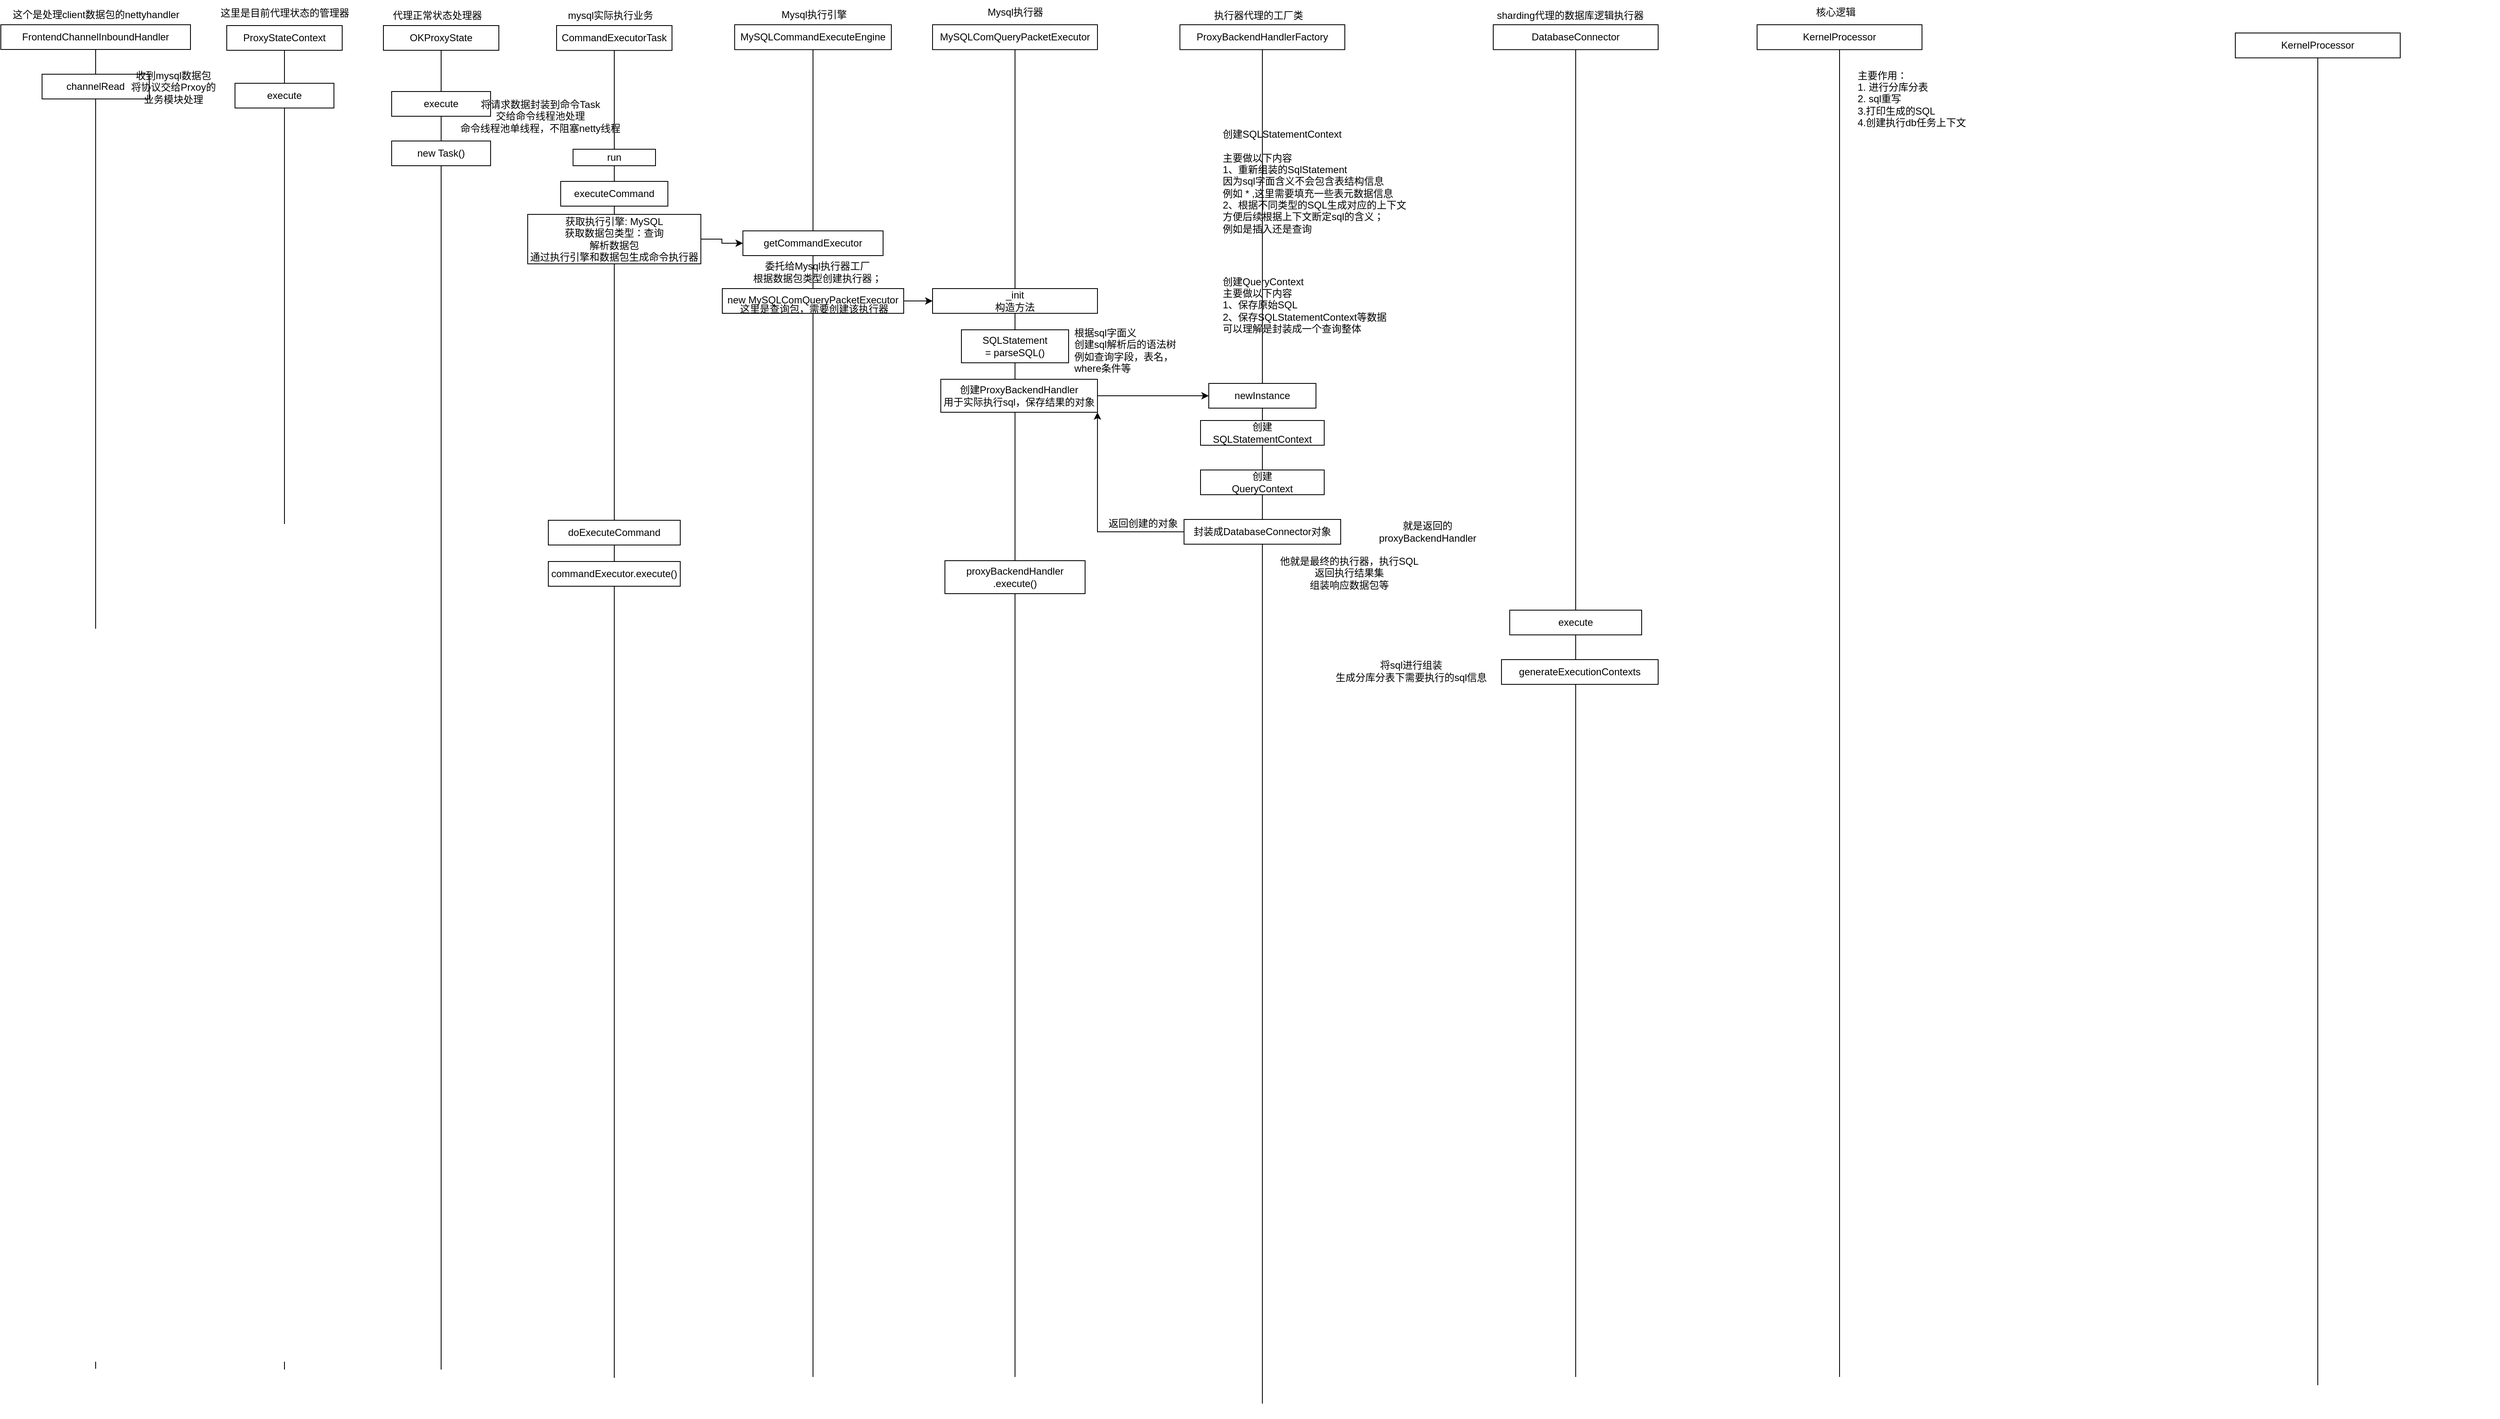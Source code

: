 <mxfile version="21.3.3" type="github">
  <diagram name="第 1 页" id="eEeRUdgtlv-osGGo4KyX">
    <mxGraphModel dx="934" dy="607" grid="1" gridSize="10" guides="1" tooltips="1" connect="1" arrows="1" fold="1" page="1" pageScale="1" pageWidth="4681" pageHeight="3300" math="0" shadow="0">
      <root>
        <mxCell id="0" />
        <mxCell id="1" parent="0" />
        <mxCell id="jJ9oYjbHO_kGSj09Swgw-1" value="FrontendChannelInboundHandler" style="whiteSpace=wrap;html=1;" vertex="1" parent="1">
          <mxGeometry x="40" y="30" width="230" height="30" as="geometry" />
        </mxCell>
        <mxCell id="jJ9oYjbHO_kGSj09Swgw-2" value="" style="endArrow=none;html=1;rounded=0;entryX=0.5;entryY=1;entryDx=0;entryDy=0;" edge="1" parent="1" target="jJ9oYjbHO_kGSj09Swgw-1">
          <mxGeometry width="50" height="50" relative="1" as="geometry">
            <mxPoint x="155" y="1660" as="sourcePoint" />
            <mxPoint x="170" y="290" as="targetPoint" />
          </mxGeometry>
        </mxCell>
        <mxCell id="jJ9oYjbHO_kGSj09Swgw-3" value="channelRead" style="whiteSpace=wrap;html=1;" vertex="1" parent="1">
          <mxGeometry x="90" y="90" width="130" height="30" as="geometry" />
        </mxCell>
        <mxCell id="jJ9oYjbHO_kGSj09Swgw-6" value="这个是处理client数据包的nettyhandler" style="text;html=1;align=center;verticalAlign=middle;resizable=0;points=[];autosize=1;strokeColor=none;fillColor=none;" vertex="1" parent="1">
          <mxGeometry x="40" y="3" width="230" height="30" as="geometry" />
        </mxCell>
        <mxCell id="jJ9oYjbHO_kGSj09Swgw-9" value="" style="group" vertex="1" connectable="0" parent="1">
          <mxGeometry x="314" y="31" width="140" height="1630" as="geometry" />
        </mxCell>
        <mxCell id="jJ9oYjbHO_kGSj09Swgw-4" value="ProxyStateContext" style="whiteSpace=wrap;html=1;" vertex="1" parent="jJ9oYjbHO_kGSj09Swgw-9">
          <mxGeometry width="140" height="30" as="geometry" />
        </mxCell>
        <mxCell id="jJ9oYjbHO_kGSj09Swgw-5" value="" style="endArrow=none;html=1;rounded=0;entryX=0.5;entryY=1;entryDx=0;entryDy=0;" edge="1" parent="jJ9oYjbHO_kGSj09Swgw-9" target="jJ9oYjbHO_kGSj09Swgw-4">
          <mxGeometry width="50" height="50" relative="1" as="geometry">
            <mxPoint x="70" y="1630" as="sourcePoint" />
            <mxPoint x="130" y="260" as="targetPoint" />
          </mxGeometry>
        </mxCell>
        <mxCell id="jJ9oYjbHO_kGSj09Swgw-19" value="execute" style="whiteSpace=wrap;html=1;" vertex="1" parent="jJ9oYjbHO_kGSj09Swgw-9">
          <mxGeometry x="10" y="70" width="120" height="30" as="geometry" />
        </mxCell>
        <mxCell id="jJ9oYjbHO_kGSj09Swgw-10" value="" style="group" vertex="1" connectable="0" parent="1">
          <mxGeometry x="504" y="31" width="140" height="1630" as="geometry" />
        </mxCell>
        <mxCell id="jJ9oYjbHO_kGSj09Swgw-11" value="OKProxyState" style="whiteSpace=wrap;html=1;" vertex="1" parent="jJ9oYjbHO_kGSj09Swgw-10">
          <mxGeometry width="140" height="30" as="geometry" />
        </mxCell>
        <mxCell id="jJ9oYjbHO_kGSj09Swgw-12" value="" style="endArrow=none;html=1;rounded=0;entryX=0.5;entryY=1;entryDx=0;entryDy=0;" edge="1" parent="jJ9oYjbHO_kGSj09Swgw-10" target="jJ9oYjbHO_kGSj09Swgw-11">
          <mxGeometry width="50" height="50" relative="1" as="geometry">
            <mxPoint x="70" y="1630" as="sourcePoint" />
            <mxPoint x="130" y="260" as="targetPoint" />
          </mxGeometry>
        </mxCell>
        <mxCell id="jJ9oYjbHO_kGSj09Swgw-20" value="execute" style="whiteSpace=wrap;html=1;" vertex="1" parent="jJ9oYjbHO_kGSj09Swgw-10">
          <mxGeometry x="10" y="80" width="120" height="30" as="geometry" />
        </mxCell>
        <mxCell id="jJ9oYjbHO_kGSj09Swgw-28" value="new Task()" style="whiteSpace=wrap;html=1;" vertex="1" parent="jJ9oYjbHO_kGSj09Swgw-10">
          <mxGeometry x="10" y="140" width="120" height="30" as="geometry" />
        </mxCell>
        <mxCell id="jJ9oYjbHO_kGSj09Swgw-13" value="这里是目前代理状态的管理器" style="text;html=1;align=center;verticalAlign=middle;resizable=0;points=[];autosize=1;strokeColor=none;fillColor=none;" vertex="1" parent="1">
          <mxGeometry x="294" y="1" width="180" height="30" as="geometry" />
        </mxCell>
        <mxCell id="jJ9oYjbHO_kGSj09Swgw-14" value="" style="group;align=center;" vertex="1" connectable="0" parent="1">
          <mxGeometry x="714" y="31" width="175" height="1640" as="geometry" />
        </mxCell>
        <mxCell id="jJ9oYjbHO_kGSj09Swgw-15" value="CommandExecutorTask" style="whiteSpace=wrap;html=1;" vertex="1" parent="jJ9oYjbHO_kGSj09Swgw-14">
          <mxGeometry width="140" height="30.184" as="geometry" />
        </mxCell>
        <mxCell id="jJ9oYjbHO_kGSj09Swgw-16" value="" style="endArrow=none;html=1;rounded=0;entryX=0.5;entryY=1;entryDx=0;entryDy=0;" edge="1" parent="jJ9oYjbHO_kGSj09Swgw-14" target="jJ9oYjbHO_kGSj09Swgw-15">
          <mxGeometry width="50" height="50" relative="1" as="geometry">
            <mxPoint x="70" y="1640" as="sourcePoint" />
            <mxPoint x="130" y="261.595" as="targetPoint" />
          </mxGeometry>
        </mxCell>
        <mxCell id="jJ9oYjbHO_kGSj09Swgw-29" value="run" style="whiteSpace=wrap;html=1;" vertex="1" parent="jJ9oYjbHO_kGSj09Swgw-14">
          <mxGeometry x="20" y="150" width="100" height="20" as="geometry" />
        </mxCell>
        <mxCell id="jJ9oYjbHO_kGSj09Swgw-32" value="executeCommand" style="whiteSpace=wrap;html=1;" vertex="1" parent="jJ9oYjbHO_kGSj09Swgw-14">
          <mxGeometry x="5" y="189" width="130" height="30" as="geometry" />
        </mxCell>
        <mxCell id="jJ9oYjbHO_kGSj09Swgw-33" value="获取执行引擎: MySQL&lt;br&gt;获取数据包类型：查询&lt;br&gt;解析数据包&lt;br&gt;通过执行引擎和数据包生成命令执行器" style="whiteSpace=wrap;html=1;align=center;" vertex="1" parent="jJ9oYjbHO_kGSj09Swgw-14">
          <mxGeometry x="-35" y="229" width="210" height="60" as="geometry" />
        </mxCell>
        <mxCell id="jJ9oYjbHO_kGSj09Swgw-76" value="doExecuteCommand" style="whiteSpace=wrap;html=1;" vertex="1" parent="jJ9oYjbHO_kGSj09Swgw-14">
          <mxGeometry x="-10" y="600" width="160" height="30" as="geometry" />
        </mxCell>
        <mxCell id="jJ9oYjbHO_kGSj09Swgw-82" value="commandExecutor.execute()" style="whiteSpace=wrap;html=1;" vertex="1" parent="jJ9oYjbHO_kGSj09Swgw-14">
          <mxGeometry x="-10" y="650" width="160" height="30" as="geometry" />
        </mxCell>
        <mxCell id="jJ9oYjbHO_kGSj09Swgw-18" value="代理正常状态处理器" style="text;html=1;align=center;verticalAlign=middle;resizable=0;points=[];autosize=1;strokeColor=none;fillColor=none;" vertex="1" parent="1">
          <mxGeometry x="504" y="4" width="130" height="30" as="geometry" />
        </mxCell>
        <mxCell id="jJ9oYjbHO_kGSj09Swgw-22" value="收到mysql数据包&lt;br&gt;将协议交给Prxoy的&lt;br&gt;业务模块处理" style="text;html=1;align=center;verticalAlign=middle;resizable=0;points=[];autosize=1;strokeColor=none;fillColor=none;" vertex="1" parent="1">
          <mxGeometry x="184" y="76" width="130" height="60" as="geometry" />
        </mxCell>
        <mxCell id="jJ9oYjbHO_kGSj09Swgw-30" value="将请求数据封装到命令Task&lt;br&gt;交给命令线程池处理&lt;br&gt;命令线程池单线程，不阻塞netty线程" style="text;html=1;align=center;verticalAlign=middle;resizable=0;points=[];autosize=1;strokeColor=none;fillColor=none;" vertex="1" parent="1">
          <mxGeometry x="584" y="111" width="220" height="60" as="geometry" />
        </mxCell>
        <mxCell id="jJ9oYjbHO_kGSj09Swgw-31" value="mysql实际执行业务" style="text;html=1;align=center;verticalAlign=middle;resizable=0;points=[];autosize=1;strokeColor=none;fillColor=none;" vertex="1" parent="1">
          <mxGeometry x="714" y="4" width="130" height="30" as="geometry" />
        </mxCell>
        <mxCell id="jJ9oYjbHO_kGSj09Swgw-34" value="" style="group" vertex="1" connectable="0" parent="1">
          <mxGeometry x="930" y="30" width="205" height="1640" as="geometry" />
        </mxCell>
        <mxCell id="jJ9oYjbHO_kGSj09Swgw-35" value="MySQLCommandExecuteEngine" style="whiteSpace=wrap;html=1;" vertex="1" parent="jJ9oYjbHO_kGSj09Swgw-34">
          <mxGeometry width="190" height="30.184" as="geometry" />
        </mxCell>
        <mxCell id="jJ9oYjbHO_kGSj09Swgw-36" value="" style="endArrow=none;html=1;rounded=0;entryX=0.5;entryY=1;entryDx=0;entryDy=0;" edge="1" parent="jJ9oYjbHO_kGSj09Swgw-34" target="jJ9oYjbHO_kGSj09Swgw-35">
          <mxGeometry width="50" height="50" relative="1" as="geometry">
            <mxPoint x="95" y="1640" as="sourcePoint" />
            <mxPoint x="176.429" y="261.595" as="targetPoint" />
          </mxGeometry>
        </mxCell>
        <mxCell id="jJ9oYjbHO_kGSj09Swgw-38" value="getCommandExecutor" style="whiteSpace=wrap;html=1;" vertex="1" parent="jJ9oYjbHO_kGSj09Swgw-34">
          <mxGeometry x="10" y="250" width="170" height="30" as="geometry" />
        </mxCell>
        <mxCell id="jJ9oYjbHO_kGSj09Swgw-40" value="new MySQLComQueryPacketExecutor" style="whiteSpace=wrap;html=1;verticalAlign=top;" vertex="1" parent="jJ9oYjbHO_kGSj09Swgw-34">
          <mxGeometry x="-15" y="320" width="220" height="30" as="geometry" />
        </mxCell>
        <mxCell id="jJ9oYjbHO_kGSj09Swgw-41" value="委托给Mysql执行器工厂&lt;br&gt;根据数据包类型创建执行器；" style="text;html=1;align=center;verticalAlign=middle;resizable=0;points=[];autosize=1;strokeColor=none;fillColor=none;" vertex="1" parent="jJ9oYjbHO_kGSj09Swgw-34">
          <mxGeometry x="10" y="280" width="180" height="40" as="geometry" />
        </mxCell>
        <mxCell id="jJ9oYjbHO_kGSj09Swgw-42" value="这里是查询包，需要创建该执行器" style="text;html=1;align=center;verticalAlign=top;resizable=0;points=[];autosize=1;strokeColor=none;fillColor=none;" vertex="1" parent="jJ9oYjbHO_kGSj09Swgw-34">
          <mxGeometry x="-4" y="331" width="200" height="30" as="geometry" />
        </mxCell>
        <mxCell id="jJ9oYjbHO_kGSj09Swgw-37" value="Mysql执行引擎" style="text;html=1;align=center;verticalAlign=middle;resizable=0;points=[];autosize=1;strokeColor=none;fillColor=none;" vertex="1" parent="1">
          <mxGeometry x="976" y="3" width="100" height="30" as="geometry" />
        </mxCell>
        <mxCell id="jJ9oYjbHO_kGSj09Swgw-43" value="Z" style="group" vertex="1" connectable="0" parent="1">
          <mxGeometry x="1170" y="30" width="200" height="1640" as="geometry" />
        </mxCell>
        <mxCell id="jJ9oYjbHO_kGSj09Swgw-44" value="MySQLComQueryPacketExecutor" style="whiteSpace=wrap;html=1;" vertex="1" parent="jJ9oYjbHO_kGSj09Swgw-43">
          <mxGeometry width="200" height="30.184" as="geometry" />
        </mxCell>
        <mxCell id="jJ9oYjbHO_kGSj09Swgw-45" value="" style="endArrow=none;html=1;rounded=0;entryX=0.5;entryY=1;entryDx=0;entryDy=0;" edge="1" parent="jJ9oYjbHO_kGSj09Swgw-43" target="jJ9oYjbHO_kGSj09Swgw-44">
          <mxGeometry width="50" height="50" relative="1" as="geometry">
            <mxPoint x="100" y="1640" as="sourcePoint" />
            <mxPoint x="185.714" y="261.595" as="targetPoint" />
          </mxGeometry>
        </mxCell>
        <mxCell id="jJ9oYjbHO_kGSj09Swgw-46" value="_init&lt;br&gt;构造方法" style="whiteSpace=wrap;html=1;" vertex="1" parent="jJ9oYjbHO_kGSj09Swgw-43">
          <mxGeometry y="320" width="200" height="30" as="geometry" />
        </mxCell>
        <mxCell id="jJ9oYjbHO_kGSj09Swgw-47" value="SQLStatement&lt;br&gt;= parseSQL()" style="whiteSpace=wrap;html=1;" vertex="1" parent="jJ9oYjbHO_kGSj09Swgw-43">
          <mxGeometry x="35" y="370" width="130" height="40" as="geometry" />
        </mxCell>
        <mxCell id="jJ9oYjbHO_kGSj09Swgw-58" value="Mysql执行器" style="text;html=1;align=center;verticalAlign=middle;resizable=0;points=[];autosize=1;strokeColor=none;fillColor=none;" vertex="1" parent="jJ9oYjbHO_kGSj09Swgw-43">
          <mxGeometry x="55" y="-30" width="90" height="30" as="geometry" />
        </mxCell>
        <mxCell id="jJ9oYjbHO_kGSj09Swgw-60" value="创建ProxyBackendHandler&lt;br&gt;用于实际执行sql，保存结果的对象" style="whiteSpace=wrap;html=1;" vertex="1" parent="jJ9oYjbHO_kGSj09Swgw-43">
          <mxGeometry x="10" y="430" width="190" height="40" as="geometry" />
        </mxCell>
        <mxCell id="jJ9oYjbHO_kGSj09Swgw-84" value="proxyBackendHandler&lt;br&gt;.execute()" style="whiteSpace=wrap;html=1;" vertex="1" parent="jJ9oYjbHO_kGSj09Swgw-43">
          <mxGeometry x="15" y="650" width="170" height="40" as="geometry" />
        </mxCell>
        <mxCell id="jJ9oYjbHO_kGSj09Swgw-59" value="根据sql字面义&lt;br&gt;创建sql解析后的语法树&lt;br&gt;例如查询字段，表名，&lt;br&gt;where条件等" style="text;html=1;align=left;verticalAlign=middle;resizable=0;points=[];autosize=1;strokeColor=none;fillColor=none;" vertex="1" parent="1">
          <mxGeometry x="1340" y="390" width="150" height="70" as="geometry" />
        </mxCell>
        <mxCell id="jJ9oYjbHO_kGSj09Swgw-61" value="" style="group" vertex="1" connectable="0" parent="1">
          <mxGeometry x="1850" y="30" width="320" height="1680" as="geometry" />
        </mxCell>
        <mxCell id="jJ9oYjbHO_kGSj09Swgw-62" value="DatabaseConnector" style="whiteSpace=wrap;html=1;" vertex="1" parent="jJ9oYjbHO_kGSj09Swgw-61">
          <mxGeometry width="200" height="30.184" as="geometry" />
        </mxCell>
        <mxCell id="jJ9oYjbHO_kGSj09Swgw-63" value="" style="endArrow=none;html=1;rounded=0;entryX=0.5;entryY=1;entryDx=0;entryDy=0;" edge="1" parent="jJ9oYjbHO_kGSj09Swgw-61" target="jJ9oYjbHO_kGSj09Swgw-62">
          <mxGeometry width="50" height="50" relative="1" as="geometry">
            <mxPoint x="100" y="1640" as="sourcePoint" />
            <mxPoint x="185.714" y="261.595" as="targetPoint" />
          </mxGeometry>
        </mxCell>
        <mxCell id="jJ9oYjbHO_kGSj09Swgw-88" value="execute" style="whiteSpace=wrap;html=1;" vertex="1" parent="jJ9oYjbHO_kGSj09Swgw-61">
          <mxGeometry x="20" y="710" width="160" height="30" as="geometry" />
        </mxCell>
        <mxCell id="jJ9oYjbHO_kGSj09Swgw-89" value="generateExecutionContexts" style="whiteSpace=wrap;html=1;" vertex="1" parent="jJ9oYjbHO_kGSj09Swgw-61">
          <mxGeometry x="10" y="770" width="190" height="30" as="geometry" />
        </mxCell>
        <mxCell id="jJ9oYjbHO_kGSj09Swgw-26" value="ProxyBackendHandlerFactory" style="whiteSpace=wrap;html=1;" vertex="1" parent="1">
          <mxGeometry x="1470" y="30" width="200" height="30.184" as="geometry" />
        </mxCell>
        <mxCell id="jJ9oYjbHO_kGSj09Swgw-65" value="" style="endArrow=none;html=1;rounded=0;entryX=0.5;entryY=1;entryDx=0;entryDy=0;" edge="1" parent="1" target="jJ9oYjbHO_kGSj09Swgw-26">
          <mxGeometry width="50" height="50" relative="1" as="geometry">
            <mxPoint x="1570" y="1702.353" as="sourcePoint" />
            <mxPoint x="1620" y="200" as="targetPoint" />
          </mxGeometry>
        </mxCell>
        <mxCell id="jJ9oYjbHO_kGSj09Swgw-66" value="执行器代理的工厂类" style="text;html=1;align=center;verticalAlign=middle;resizable=0;points=[];autosize=1;strokeColor=none;fillColor=none;" vertex="1" parent="1">
          <mxGeometry x="1500" y="4" width="130" height="30" as="geometry" />
        </mxCell>
        <mxCell id="jJ9oYjbHO_kGSj09Swgw-67" value="newInstance" style="whiteSpace=wrap;html=1;" vertex="1" parent="1">
          <mxGeometry x="1505" y="465" width="130" height="30" as="geometry" />
        </mxCell>
        <mxCell id="jJ9oYjbHO_kGSj09Swgw-68" value="创建&lt;br&gt;SQLStatementContext" style="whiteSpace=wrap;html=1;" vertex="1" parent="1">
          <mxGeometry x="1495" y="510" width="150" height="30" as="geometry" />
        </mxCell>
        <mxCell id="jJ9oYjbHO_kGSj09Swgw-70" value="创建&lt;span style=&quot;text-align: center;&quot;&gt;SQLStatementContext&lt;br&gt;&lt;/span&gt;&lt;br&gt;主要做以下内容&lt;br&gt;1、重新组装的SqlStatement&lt;br&gt;因为sql字面含义不会包含表结构信息&lt;br&gt;例如 * ,这里需要填充一些表元数据信息&lt;br&gt;2、根据不同类型的SQL生成对应的上下文&lt;br&gt;方便后续根据上下文断定sql的含义；&lt;br&gt;例如是插入还是查询" style="text;html=1;align=left;verticalAlign=middle;resizable=0;points=[];autosize=1;strokeColor=none;fillColor=none;" vertex="1" parent="1">
          <mxGeometry x="1520" y="150" width="250" height="140" as="geometry" />
        </mxCell>
        <mxCell id="jJ9oYjbHO_kGSj09Swgw-71" value="创建&lt;br&gt;QueryContext" style="whiteSpace=wrap;html=1;" vertex="1" parent="1">
          <mxGeometry x="1495" y="570" width="150" height="30" as="geometry" />
        </mxCell>
        <mxCell id="jJ9oYjbHO_kGSj09Swgw-72" value="创建QueryContext&lt;br&gt;主要做以下内容&lt;br&gt;1、保存原始SQL&lt;br&gt;2、保存SQLStatementContext等数据&lt;br&gt;可以理解是封装成一个查询整体" style="text;html=1;align=left;verticalAlign=middle;resizable=0;points=[];autosize=1;strokeColor=none;fillColor=none;" vertex="1" parent="1">
          <mxGeometry x="1520" y="330" width="220" height="80" as="geometry" />
        </mxCell>
        <mxCell id="jJ9oYjbHO_kGSj09Swgw-80" style="edgeStyle=orthogonalEdgeStyle;rounded=0;orthogonalLoop=1;jettySize=auto;html=1;exitX=0;exitY=0.5;exitDx=0;exitDy=0;entryX=1;entryY=1;entryDx=0;entryDy=0;" edge="1" parent="1" source="jJ9oYjbHO_kGSj09Swgw-73" target="jJ9oYjbHO_kGSj09Swgw-60">
          <mxGeometry relative="1" as="geometry" />
        </mxCell>
        <mxCell id="jJ9oYjbHO_kGSj09Swgw-73" value="封装成DatabaseConnector对象" style="whiteSpace=wrap;html=1;" vertex="1" parent="1">
          <mxGeometry x="1475" y="630" width="190" height="30" as="geometry" />
        </mxCell>
        <mxCell id="jJ9oYjbHO_kGSj09Swgw-74" value="就是返回的&lt;br&gt;proxyBackendHandler" style="text;html=1;align=center;verticalAlign=middle;resizable=0;points=[];autosize=1;strokeColor=none;fillColor=none;" vertex="1" parent="1">
          <mxGeometry x="1700" y="625" width="140" height="40" as="geometry" />
        </mxCell>
        <mxCell id="jJ9oYjbHO_kGSj09Swgw-75" value="他就是最终的执行器，执行SQL&lt;br&gt;返回执行结果集&lt;br&gt;组装响应数据包等" style="text;html=1;align=center;verticalAlign=middle;resizable=0;points=[];autosize=1;strokeColor=none;fillColor=none;" vertex="1" parent="1">
          <mxGeometry x="1580" y="665" width="190" height="60" as="geometry" />
        </mxCell>
        <mxCell id="jJ9oYjbHO_kGSj09Swgw-77" style="edgeStyle=orthogonalEdgeStyle;rounded=0;orthogonalLoop=1;jettySize=auto;html=1;exitX=1;exitY=0.5;exitDx=0;exitDy=0;" edge="1" parent="1" source="jJ9oYjbHO_kGSj09Swgw-33" target="jJ9oYjbHO_kGSj09Swgw-38">
          <mxGeometry relative="1" as="geometry" />
        </mxCell>
        <mxCell id="jJ9oYjbHO_kGSj09Swgw-78" style="edgeStyle=orthogonalEdgeStyle;rounded=0;orthogonalLoop=1;jettySize=auto;html=1;exitX=1;exitY=0.5;exitDx=0;exitDy=0;" edge="1" parent="1" source="jJ9oYjbHO_kGSj09Swgw-40" target="jJ9oYjbHO_kGSj09Swgw-46">
          <mxGeometry relative="1" as="geometry" />
        </mxCell>
        <mxCell id="jJ9oYjbHO_kGSj09Swgw-79" style="edgeStyle=orthogonalEdgeStyle;rounded=0;orthogonalLoop=1;jettySize=auto;html=1;exitX=1;exitY=0.5;exitDx=0;exitDy=0;entryX=0;entryY=0.5;entryDx=0;entryDy=0;" edge="1" parent="1" source="jJ9oYjbHO_kGSj09Swgw-60" target="jJ9oYjbHO_kGSj09Swgw-67">
          <mxGeometry relative="1" as="geometry" />
        </mxCell>
        <mxCell id="jJ9oYjbHO_kGSj09Swgw-81" value="返回创建的对象" style="text;html=1;align=center;verticalAlign=middle;resizable=0;points=[];autosize=1;strokeColor=none;fillColor=none;" vertex="1" parent="1">
          <mxGeometry x="1370" y="620" width="110" height="30" as="geometry" />
        </mxCell>
        <mxCell id="jJ9oYjbHO_kGSj09Swgw-85" value="" style="group" vertex="1" connectable="0" parent="1">
          <mxGeometry x="2170" y="30" width="320" height="1680" as="geometry" />
        </mxCell>
        <mxCell id="jJ9oYjbHO_kGSj09Swgw-86" value="KernelProcessor" style="whiteSpace=wrap;html=1;" vertex="1" parent="jJ9oYjbHO_kGSj09Swgw-85">
          <mxGeometry width="200" height="30.184" as="geometry" />
        </mxCell>
        <mxCell id="jJ9oYjbHO_kGSj09Swgw-87" value="" style="endArrow=none;html=1;rounded=0;entryX=0.5;entryY=1;entryDx=0;entryDy=0;" edge="1" parent="jJ9oYjbHO_kGSj09Swgw-85" target="jJ9oYjbHO_kGSj09Swgw-86">
          <mxGeometry width="50" height="50" relative="1" as="geometry">
            <mxPoint x="100" y="1640" as="sourcePoint" />
            <mxPoint x="185.714" y="261.595" as="targetPoint" />
          </mxGeometry>
        </mxCell>
        <mxCell id="jJ9oYjbHO_kGSj09Swgw-96" value="主要作用：&lt;br&gt;1. 进行分库分表&lt;br&gt;2. sql重写&lt;br&gt;3.打印生成的SQL&lt;br&gt;4.创建执行db任务上下文" style="text;html=1;align=left;verticalAlign=middle;resizable=0;points=[];autosize=1;strokeColor=none;fillColor=none;" vertex="1" parent="jJ9oYjbHO_kGSj09Swgw-85">
          <mxGeometry x="120" y="50" width="160" height="80" as="geometry" />
        </mxCell>
        <mxCell id="jJ9oYjbHO_kGSj09Swgw-90" value="将sql进行组装&lt;br&gt;生成分库分表下需要执行的sql信息" style="text;html=1;align=center;verticalAlign=middle;resizable=0;points=[];autosize=1;strokeColor=none;fillColor=none;" vertex="1" parent="1">
          <mxGeometry x="1645" y="794" width="210" height="40" as="geometry" />
        </mxCell>
        <mxCell id="jJ9oYjbHO_kGSj09Swgw-91" value="" style="group" vertex="1" connectable="0" parent="1">
          <mxGeometry x="2750" y="40" width="320" height="1680" as="geometry" />
        </mxCell>
        <mxCell id="jJ9oYjbHO_kGSj09Swgw-92" value="KernelProcessor" style="whiteSpace=wrap;html=1;" vertex="1" parent="jJ9oYjbHO_kGSj09Swgw-91">
          <mxGeometry width="200" height="30.184" as="geometry" />
        </mxCell>
        <mxCell id="jJ9oYjbHO_kGSj09Swgw-93" value="" style="endArrow=none;html=1;rounded=0;entryX=0.5;entryY=1;entryDx=0;entryDy=0;" edge="1" parent="jJ9oYjbHO_kGSj09Swgw-91" target="jJ9oYjbHO_kGSj09Swgw-92">
          <mxGeometry width="50" height="50" relative="1" as="geometry">
            <mxPoint x="100" y="1640" as="sourcePoint" />
            <mxPoint x="185.714" y="261.595" as="targetPoint" />
          </mxGeometry>
        </mxCell>
        <mxCell id="jJ9oYjbHO_kGSj09Swgw-94" value="sharding代理的数据库逻辑执行器" style="text;html=1;align=center;verticalAlign=middle;resizable=0;points=[];autosize=1;strokeColor=none;fillColor=none;" vertex="1" parent="1">
          <mxGeometry x="1843" y="4" width="200" height="30" as="geometry" />
        </mxCell>
        <mxCell id="jJ9oYjbHO_kGSj09Swgw-95" value="核心逻辑" style="text;html=1;align=center;verticalAlign=middle;resizable=0;points=[];autosize=1;strokeColor=none;fillColor=none;" vertex="1" parent="1">
          <mxGeometry x="2230" width="70" height="30" as="geometry" />
        </mxCell>
      </root>
    </mxGraphModel>
  </diagram>
</mxfile>
